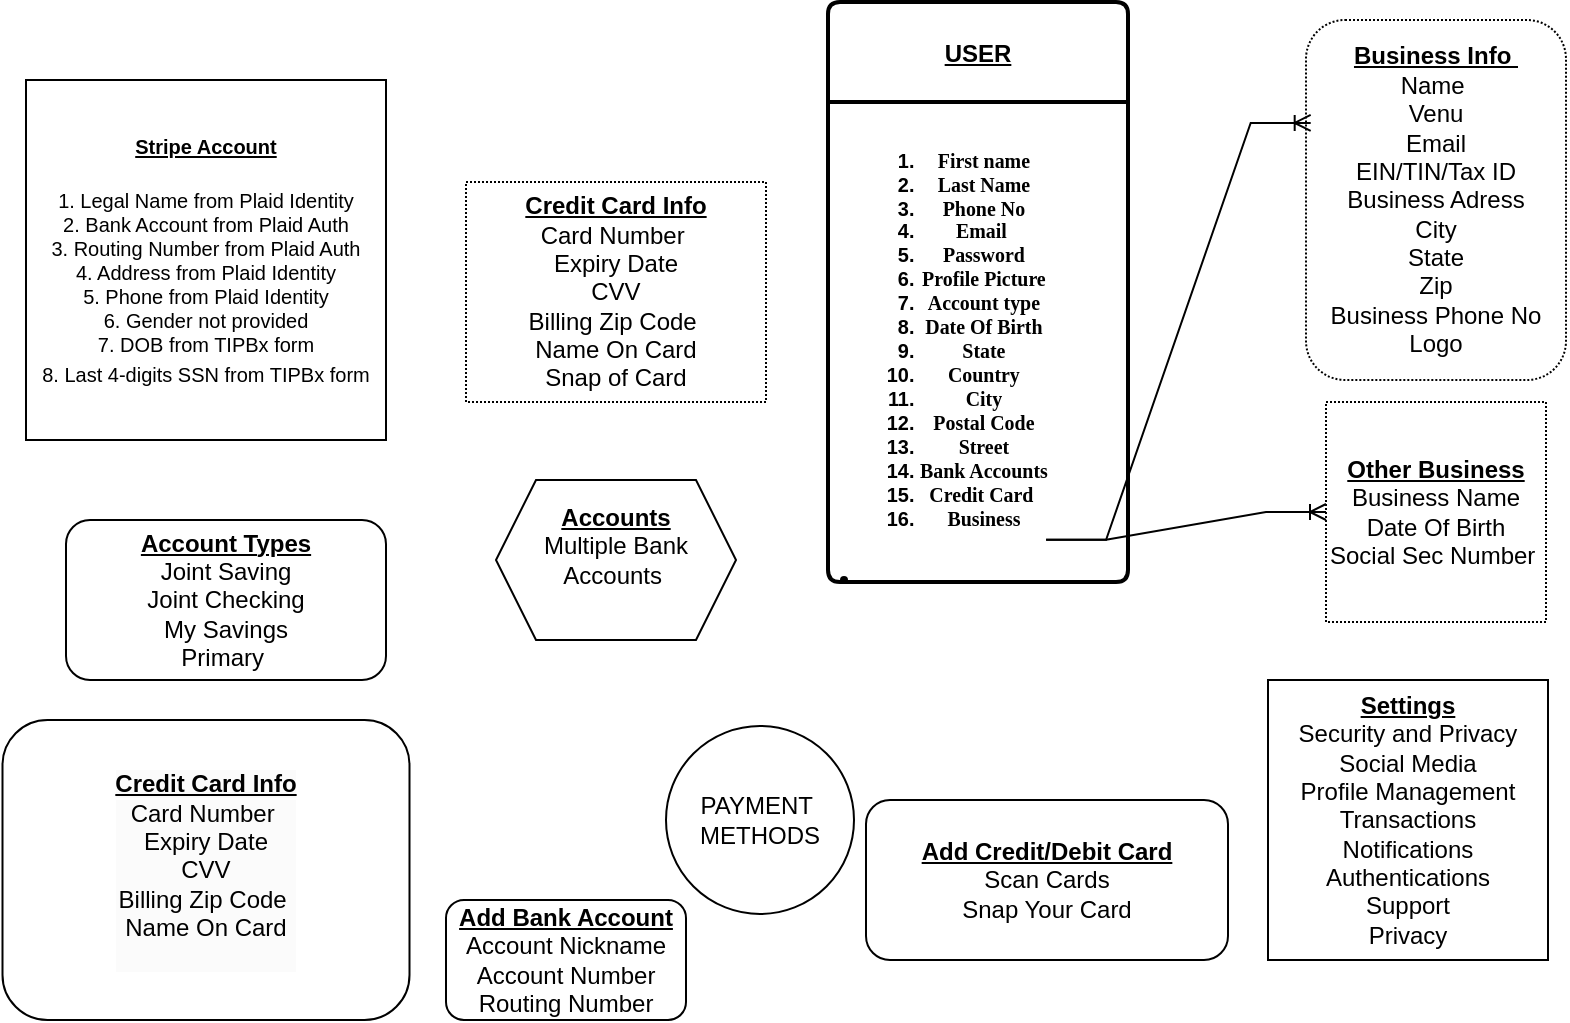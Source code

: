 <mxfile version="24.5.2" type="github">
  <diagram id="C5RBs43oDa-KdzZeNtuy" name="Page-1">
    <mxGraphModel dx="879" dy="2877" grid="1" gridSize="10" guides="1" tooltips="1" connect="1" arrows="1" fold="1" page="1" pageScale="1" pageWidth="827" pageHeight="1169" background="none" math="0" shadow="0">
      <root>
        <mxCell id="WIyWlLk6GJQsqaUBKTNV-0" />
        <mxCell id="WIyWlLk6GJQsqaUBKTNV-1" parent="WIyWlLk6GJQsqaUBKTNV-0" />
        <mxCell id="lxwUFzQmobe0N9iCrBZv-5" value="&lt;b&gt;&lt;u&gt;Other Business&lt;/u&gt;&lt;/b&gt;&lt;div&gt;&lt;span style=&quot;background-color: initial;&quot;&gt;Business Name&lt;/span&gt;&lt;br&gt;&lt;/div&gt;&lt;div&gt;&lt;span style=&quot;background-color: initial;&quot;&gt;Date Of Birth&lt;/span&gt;&lt;/div&gt;&lt;div&gt;&lt;span style=&quot;background-color: initial;&quot;&gt;Social Sec Number&amp;nbsp;&lt;/span&gt;&lt;/div&gt;" style="whiteSpace=wrap;html=1;aspect=fixed;dashed=1;dashPattern=1 1;" vertex="1" parent="WIyWlLk6GJQsqaUBKTNV-1">
          <mxGeometry x="680" y="-969" width="110" height="110" as="geometry" />
        </mxCell>
        <mxCell id="lxwUFzQmobe0N9iCrBZv-9" value="&lt;b&gt;&lt;u&gt;Credit Card Info&lt;/u&gt;&lt;/b&gt;&lt;div&gt;Card Number&amp;nbsp;&lt;/div&gt;&lt;div&gt;Expiry Date&lt;/div&gt;&lt;div&gt;CVV&lt;/div&gt;&lt;div&gt;Billing Zip Code&amp;nbsp;&lt;/div&gt;&lt;div&gt;Name On Card&lt;/div&gt;&lt;div&gt;Snap of Card&lt;/div&gt;" style="rounded=0;whiteSpace=wrap;html=1;dashed=1;dashPattern=1 1;" vertex="1" parent="WIyWlLk6GJQsqaUBKTNV-1">
          <mxGeometry x="250" y="-1079" width="150" height="110" as="geometry" />
        </mxCell>
        <mxCell id="lxwUFzQmobe0N9iCrBZv-12" value="&lt;b&gt;&lt;u&gt;Business Info&amp;nbsp;&lt;/u&gt;&lt;/b&gt;&lt;div&gt;Name&amp;nbsp;&lt;/div&gt;&lt;div&gt;Venu&lt;/div&gt;&lt;div&gt;Email&lt;/div&gt;&lt;div&gt;EIN/TIN/Tax ID&lt;/div&gt;&lt;div&gt;Business Adress&lt;/div&gt;&lt;div&gt;City&lt;/div&gt;&lt;div&gt;State&lt;/div&gt;&lt;div&gt;Zip&lt;/div&gt;&lt;div&gt;Business Phone No&lt;/div&gt;&lt;div&gt;Logo&lt;/div&gt;" style="rounded=1;whiteSpace=wrap;html=1;dashed=1;dashPattern=1 1;" vertex="1" parent="WIyWlLk6GJQsqaUBKTNV-1">
          <mxGeometry x="670" y="-1160" width="130" height="180" as="geometry" />
        </mxCell>
        <mxCell id="lxwUFzQmobe0N9iCrBZv-19" value="" style="endArrow=classic;html=1;rounded=0;" edge="1" parent="WIyWlLk6GJQsqaUBKTNV-1" source="lxwUFzQmobe0N9iCrBZv-80">
          <mxGeometry width="50" height="50" relative="1" as="geometry">
            <mxPoint x="324" y="-690" as="sourcePoint" />
            <mxPoint x="324" y="-690" as="targetPoint" />
          </mxGeometry>
        </mxCell>
        <mxCell id="lxwUFzQmobe0N9iCrBZv-34" value="&lt;div&gt;&lt;u&gt;&lt;b&gt;&lt;br&gt;&lt;/b&gt;&lt;/u&gt;&lt;/div&gt;&lt;u&gt;&lt;b&gt;Accounts&lt;/b&gt;&lt;/u&gt;&lt;div&gt;&lt;span style=&quot;background-color: initial;&quot;&gt;Multiple Bank Accounts&amp;nbsp;&lt;/span&gt;&lt;div&gt;&amp;nbsp;&lt;/div&gt;&lt;div&gt;&lt;br&gt;&lt;/div&gt;&lt;/div&gt;" style="shape=hexagon;perimeter=hexagonPerimeter2;whiteSpace=wrap;html=1;fixedSize=1;align=center;verticalAlign=middle;" vertex="1" parent="WIyWlLk6GJQsqaUBKTNV-1">
          <mxGeometry x="265" y="-930" width="120" height="80" as="geometry" />
        </mxCell>
        <mxCell id="lxwUFzQmobe0N9iCrBZv-39" value="&lt;b style=&quot;font-size: 10px;&quot;&gt;&lt;u style=&quot;&quot;&gt;&lt;font style=&quot;font-size: 10px;&quot;&gt;Stripe Account&lt;/font&gt;&lt;/u&gt;&lt;/b&gt;&lt;div&gt;&lt;span style=&quot;font-size: 10px;&quot;&gt;&lt;b&gt;&lt;u&gt;&lt;br&gt;&lt;/u&gt;&lt;/b&gt;&lt;/span&gt;&lt;div style=&quot;font-size: 10px;&quot;&gt;&lt;span style=&quot;white-space-collapse: preserve;&quot;&gt;&lt;font style=&quot;font-size: 10px;&quot;&gt;1. Legal Name from Plaid Identity&lt;br&gt;2. Bank Account from Plaid Auth&lt;br&gt;3. Routing Number from Plaid Auth&lt;br&gt;4. Address from Plaid Identity&lt;br&gt;5. Phone from Plaid Identity&lt;br&gt;6. Gender not provided&lt;br&gt;7. DOB from TIPBx form&lt;br&gt;8. Last 4-digits SSN from TIPBx form&lt;/font&gt;&lt;span style=&quot;font-size: 13px;&quot;&gt;&lt;br&gt;&lt;/span&gt;&lt;/span&gt;&lt;/div&gt;&lt;/div&gt;" style="whiteSpace=wrap;html=1;aspect=fixed;" vertex="1" parent="WIyWlLk6GJQsqaUBKTNV-1">
          <mxGeometry x="30" y="-1130" width="180" height="180" as="geometry" />
        </mxCell>
        <mxCell id="lxwUFzQmobe0N9iCrBZv-42" value="&lt;b&gt;&lt;u&gt;Account Types&lt;/u&gt;&lt;/b&gt;&lt;div&gt;Joint Saving&lt;/div&gt;&lt;div&gt;Joint Checking&lt;/div&gt;&lt;div&gt;My Savings&lt;/div&gt;&lt;div&gt;Primary&amp;nbsp;&lt;/div&gt;" style="rounded=1;whiteSpace=wrap;html=1;" vertex="1" parent="WIyWlLk6GJQsqaUBKTNV-1">
          <mxGeometry x="50" y="-910" width="160" height="80" as="geometry" />
        </mxCell>
        <mxCell id="lxwUFzQmobe0N9iCrBZv-72" value="&lt;b&gt;&lt;u&gt;Settings&lt;/u&gt;&lt;/b&gt;&lt;div&gt;Security and Privacy&lt;/div&gt;&lt;div&gt;Social Media&lt;/div&gt;&lt;div&gt;Profile Management&lt;/div&gt;&lt;div&gt;Transactions&lt;/div&gt;&lt;div&gt;Notifications&lt;/div&gt;&lt;div&gt;Authentications&lt;/div&gt;&lt;div&gt;Support&lt;/div&gt;&lt;div&gt;Privacy&lt;/div&gt;" style="whiteSpace=wrap;html=1;aspect=fixed;" vertex="1" parent="WIyWlLk6GJQsqaUBKTNV-1">
          <mxGeometry x="651" y="-830" width="140" height="140" as="geometry" />
        </mxCell>
        <mxCell id="lxwUFzQmobe0N9iCrBZv-74" value="PAYMENT&amp;nbsp;&lt;div&gt;METHODS&lt;/div&gt;" style="ellipse;whiteSpace=wrap;html=1;aspect=fixed;" vertex="1" parent="WIyWlLk6GJQsqaUBKTNV-1">
          <mxGeometry x="350" y="-807" width="94" height="94" as="geometry" />
        </mxCell>
        <mxCell id="lxwUFzQmobe0N9iCrBZv-81" value="&lt;span style=&quot;white-space-collapse: preserve;&quot;&gt;&lt;b&gt;&lt;u&gt;Add Credit/Debit Card&lt;/u&gt;&lt;/b&gt;&lt;/span&gt;&lt;div&gt;&lt;span style=&quot;white-space-collapse: preserve;&quot;&gt;Scan Cards&lt;/span&gt;&lt;/div&gt;&lt;div&gt;&lt;span style=&quot;white-space-collapse: preserve;&quot;&gt;Snap Your Card&lt;/span&gt;&lt;/div&gt;" style="rounded=1;whiteSpace=wrap;html=1;" vertex="1" parent="WIyWlLk6GJQsqaUBKTNV-1">
          <mxGeometry x="450" y="-770" width="181" height="80" as="geometry" />
        </mxCell>
        <mxCell id="lxwUFzQmobe0N9iCrBZv-82" value="&lt;b style=&quot;forced-color-adjust: none; color: rgb(0, 0, 0); font-family: Helvetica; font-size: 12px; font-style: normal; font-variant-ligatures: normal; font-variant-caps: normal; letter-spacing: normal; orphans: 2; text-align: center; text-indent: 0px; text-transform: none; widows: 2; word-spacing: 0px; -webkit-text-stroke-width: 0px; white-space: normal; background-color: rgb(251, 251, 251); text-decoration-thickness: initial; text-decoration-style: initial; text-decoration-color: initial;&quot;&gt;&lt;u style=&quot;forced-color-adjust: none;&quot;&gt;Credit Card Info&lt;/u&gt;&lt;/b&gt;&lt;div style=&quot;forced-color-adjust: none; color: rgb(0, 0, 0); font-family: Helvetica; font-size: 12px; font-style: normal; font-variant-ligatures: normal; font-variant-caps: normal; font-weight: 400; letter-spacing: normal; orphans: 2; text-align: center; text-indent: 0px; text-transform: none; widows: 2; word-spacing: 0px; -webkit-text-stroke-width: 0px; white-space: normal; background-color: rgb(251, 251, 251); text-decoration-thickness: initial; text-decoration-style: initial; text-decoration-color: initial;&quot;&gt;Card Number&amp;nbsp;&lt;/div&gt;&lt;div style=&quot;forced-color-adjust: none; color: rgb(0, 0, 0); font-family: Helvetica; font-size: 12px; font-style: normal; font-variant-ligatures: normal; font-variant-caps: normal; font-weight: 400; letter-spacing: normal; orphans: 2; text-align: center; text-indent: 0px; text-transform: none; widows: 2; word-spacing: 0px; -webkit-text-stroke-width: 0px; white-space: normal; background-color: rgb(251, 251, 251); text-decoration-thickness: initial; text-decoration-style: initial; text-decoration-color: initial;&quot;&gt;Expiry Date&lt;/div&gt;&lt;div style=&quot;forced-color-adjust: none; color: rgb(0, 0, 0); font-family: Helvetica; font-size: 12px; font-style: normal; font-variant-ligatures: normal; font-variant-caps: normal; font-weight: 400; letter-spacing: normal; orphans: 2; text-align: center; text-indent: 0px; text-transform: none; widows: 2; word-spacing: 0px; -webkit-text-stroke-width: 0px; white-space: normal; background-color: rgb(251, 251, 251); text-decoration-thickness: initial; text-decoration-style: initial; text-decoration-color: initial;&quot;&gt;CVV&lt;/div&gt;&lt;div style=&quot;forced-color-adjust: none; color: rgb(0, 0, 0); font-family: Helvetica; font-size: 12px; font-style: normal; font-variant-ligatures: normal; font-variant-caps: normal; font-weight: 400; letter-spacing: normal; orphans: 2; text-align: center; text-indent: 0px; text-transform: none; widows: 2; word-spacing: 0px; -webkit-text-stroke-width: 0px; white-space: normal; background-color: rgb(251, 251, 251); text-decoration-thickness: initial; text-decoration-style: initial; text-decoration-color: initial;&quot;&gt;Billing Zip Code&amp;nbsp;&lt;/div&gt;&lt;div style=&quot;forced-color-adjust: none; color: rgb(0, 0, 0); font-family: Helvetica; font-size: 12px; font-style: normal; font-variant-ligatures: normal; font-variant-caps: normal; font-weight: 400; letter-spacing: normal; orphans: 2; text-align: center; text-indent: 0px; text-transform: none; widows: 2; word-spacing: 0px; -webkit-text-stroke-width: 0px; white-space: normal; background-color: rgb(251, 251, 251); text-decoration-thickness: initial; text-decoration-style: initial; text-decoration-color: initial;&quot;&gt;Name On Card&lt;/div&gt;&lt;div style=&quot;forced-color-adjust: none; color: rgb(0, 0, 0); font-family: Helvetica; font-size: 12px; font-style: normal; font-variant-ligatures: normal; font-variant-caps: normal; font-weight: 400; letter-spacing: normal; orphans: 2; text-align: center; text-indent: 0px; text-transform: none; widows: 2; word-spacing: 0px; -webkit-text-stroke-width: 0px; white-space: normal; background-color: rgb(251, 251, 251); text-decoration-thickness: initial; text-decoration-style: initial; text-decoration-color: initial;&quot;&gt;&lt;br&gt;&lt;/div&gt;" style="rounded=1;whiteSpace=wrap;html=1;" vertex="1" parent="WIyWlLk6GJQsqaUBKTNV-1">
          <mxGeometry x="18.25" y="-810" width="203.5" height="150" as="geometry" />
        </mxCell>
        <mxCell id="lxwUFzQmobe0N9iCrBZv-98" value="" style="edgeStyle=entityRelationEdgeStyle;fontSize=12;html=1;endArrow=ERoneToMany;rounded=0;entryX=0.018;entryY=0.286;entryDx=0;entryDy=0;entryPerimeter=0;exitX=0.727;exitY=0.912;exitDx=0;exitDy=0;exitPerimeter=0;" edge="1" parent="WIyWlLk6GJQsqaUBKTNV-1" source="lxwUFzQmobe0N9iCrBZv-104" target="lxwUFzQmobe0N9iCrBZv-12">
          <mxGeometry width="100" height="100" relative="1" as="geometry">
            <mxPoint x="570" y="-900" as="sourcePoint" />
            <mxPoint x="620" y="-990" as="targetPoint" />
            <Array as="points">
              <mxPoint x="590" y="-930" />
              <mxPoint x="590" y="-1030" />
            </Array>
          </mxGeometry>
        </mxCell>
        <mxCell id="lxwUFzQmobe0N9iCrBZv-99" value="" style="edgeStyle=entityRelationEdgeStyle;fontSize=12;html=1;endArrow=ERoneToMany;rounded=0;exitX=0.727;exitY=0.912;exitDx=0;exitDy=0;exitPerimeter=0;entryX=0;entryY=0.5;entryDx=0;entryDy=0;" edge="1" parent="WIyWlLk6GJQsqaUBKTNV-1" source="lxwUFzQmobe0N9iCrBZv-104" target="lxwUFzQmobe0N9iCrBZv-5">
          <mxGeometry width="100" height="100" relative="1" as="geometry">
            <mxPoint x="563.861" y="-900.0" as="sourcePoint" />
            <mxPoint x="670" y="-720.8" as="targetPoint" />
          </mxGeometry>
        </mxCell>
        <mxCell id="lxwUFzQmobe0N9iCrBZv-103" value="&lt;b style=&quot;font-size: 12px;&quot;&gt;&lt;u&gt;USER&lt;/u&gt;&lt;/b&gt;" style="swimlane;childLayout=stackLayout;horizontal=1;startSize=50;horizontalStack=0;rounded=1;fontSize=14;fontStyle=0;strokeWidth=2;resizeParent=0;resizeLast=1;shadow=0;dashed=0;align=center;arcSize=4;whiteSpace=wrap;html=1;" vertex="1" parent="WIyWlLk6GJQsqaUBKTNV-1">
          <mxGeometry x="431" y="-1169" width="150" height="290" as="geometry" />
        </mxCell>
        <mxCell id="lxwUFzQmobe0N9iCrBZv-104" value="&lt;h5 style=&quot;text-align: center;&quot;&gt;&lt;ol&gt;&lt;li&gt;&lt;font face=&quot;Tahoma&quot;&gt;&lt;span style=&quot;background-color: initial; text-wrap: wrap;&quot;&gt;First name&lt;/span&gt;&lt;/font&gt;&lt;/li&gt;&lt;li&gt;&lt;font face=&quot;Tahoma&quot;&gt;Last Name&lt;/font&gt;&lt;/li&gt;&lt;li&gt;&lt;font face=&quot;Tahoma&quot;&gt;Phone No&lt;/font&gt;&lt;/li&gt;&lt;li&gt;&lt;font face=&quot;Tahoma&quot;&gt;Email&amp;nbsp;&lt;/font&gt;&lt;/li&gt;&lt;li&gt;&lt;font face=&quot;Tahoma&quot;&gt;Password&lt;/font&gt;&lt;/li&gt;&lt;li&gt;&lt;font face=&quot;Tahoma&quot;&gt;Profile Picture&lt;/font&gt;&lt;/li&gt;&lt;li&gt;&lt;font face=&quot;Tahoma&quot;&gt;Account type&lt;/font&gt;&lt;/li&gt;&lt;li&gt;&lt;font face=&quot;Tahoma&quot;&gt;Date Of Birth&lt;/font&gt;&lt;/li&gt;&lt;li&gt;&lt;font face=&quot;Tahoma&quot;&gt;State&lt;/font&gt;&lt;/li&gt;&lt;li&gt;&lt;font face=&quot;Tahoma&quot;&gt;Country&lt;/font&gt;&lt;/li&gt;&lt;li&gt;&lt;font face=&quot;Tahoma&quot;&gt;City&lt;/font&gt;&lt;/li&gt;&lt;li&gt;&lt;font face=&quot;Tahoma&quot;&gt;Postal Code&lt;/font&gt;&lt;/li&gt;&lt;li&gt;&lt;font face=&quot;Tahoma&quot;&gt;Street&lt;/font&gt;&lt;/li&gt;&lt;li&gt;&lt;font face=&quot;Tahoma&quot;&gt;Bank Accounts&lt;/font&gt;&lt;/li&gt;&lt;li&gt;&lt;font face=&quot;Tahoma&quot;&gt;Credit Card&amp;nbsp;&lt;/font&gt;&lt;/li&gt;&lt;li&gt;&lt;font face=&quot;Tahoma&quot;&gt;Business&lt;/font&gt;&lt;/li&gt;&lt;/ol&gt;&lt;/h5&gt;&lt;div&gt;&lt;li style=&quot;text-wrap: wrap;&quot;&gt;&lt;br&gt;&lt;/li&gt;&lt;/div&gt;" style="align=left;strokeColor=none;fillColor=none;spacingLeft=4;fontSize=12;verticalAlign=top;resizable=0;rotatable=0;part=1;html=1;" vertex="1" parent="lxwUFzQmobe0N9iCrBZv-103">
          <mxGeometry y="50" width="150" height="240" as="geometry" />
        </mxCell>
        <mxCell id="lxwUFzQmobe0N9iCrBZv-106" value="" style="endArrow=classic;html=1;rounded=0;" edge="1" parent="WIyWlLk6GJQsqaUBKTNV-1" target="lxwUFzQmobe0N9iCrBZv-80">
          <mxGeometry width="50" height="50" relative="1" as="geometry">
            <mxPoint x="324" y="-690" as="sourcePoint" />
            <mxPoint x="324" y="-690" as="targetPoint" />
          </mxGeometry>
        </mxCell>
        <mxCell id="lxwUFzQmobe0N9iCrBZv-80" value="&lt;b&gt;&lt;u&gt;Add Bank Account&lt;/u&gt;&lt;/b&gt;&lt;div&gt;Account Nickname&lt;/div&gt;&lt;div&gt;Account Number&lt;/div&gt;&lt;div&gt;Routing Number&lt;/div&gt;" style="rounded=1;whiteSpace=wrap;html=1;" vertex="1" parent="WIyWlLk6GJQsqaUBKTNV-1">
          <mxGeometry x="240" y="-720" width="120" height="60" as="geometry" />
        </mxCell>
      </root>
    </mxGraphModel>
  </diagram>
</mxfile>
